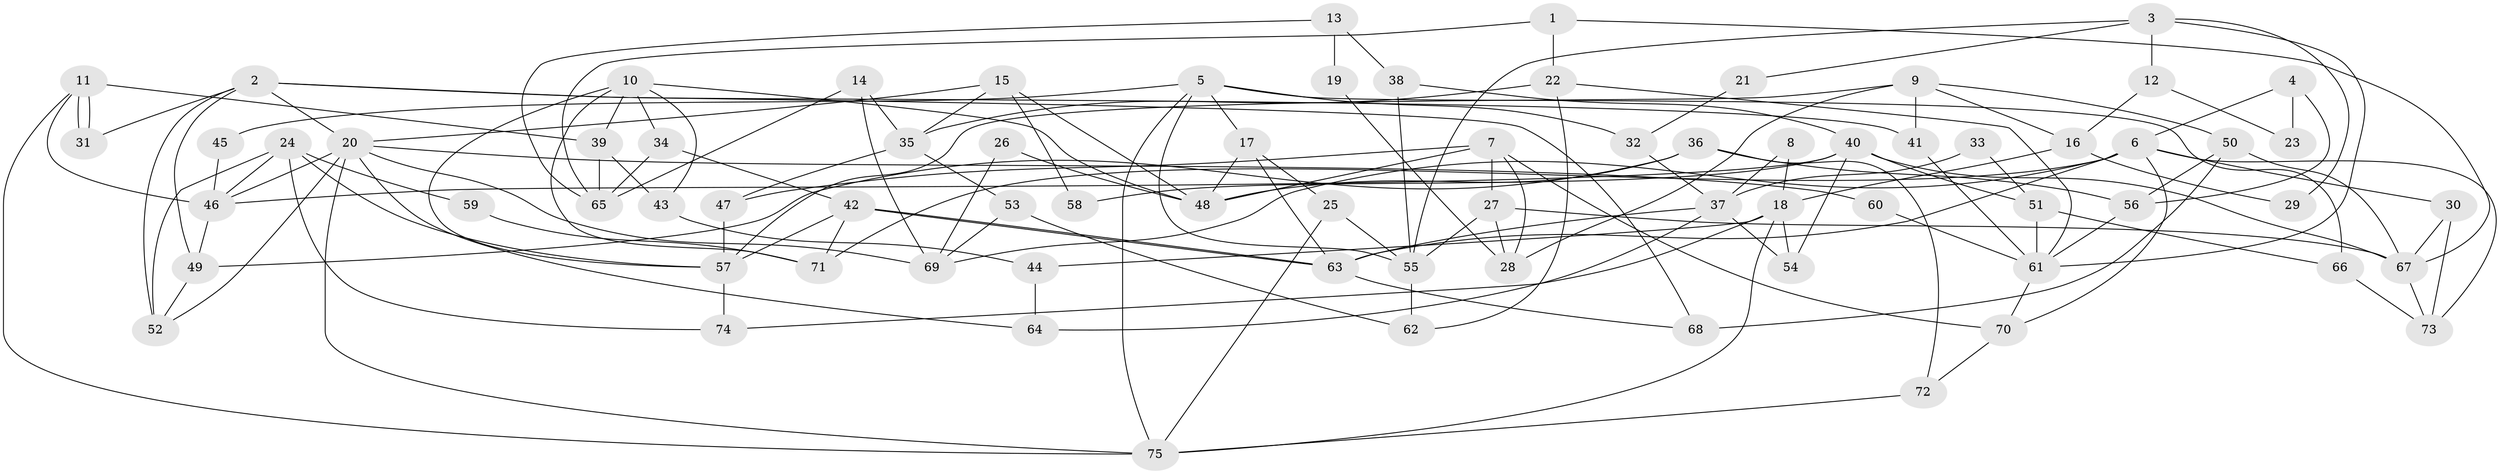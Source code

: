 // Generated by graph-tools (version 1.1) at 2025/26/03/09/25 03:26:16]
// undirected, 75 vertices, 150 edges
graph export_dot {
graph [start="1"]
  node [color=gray90,style=filled];
  1;
  2;
  3;
  4;
  5;
  6;
  7;
  8;
  9;
  10;
  11;
  12;
  13;
  14;
  15;
  16;
  17;
  18;
  19;
  20;
  21;
  22;
  23;
  24;
  25;
  26;
  27;
  28;
  29;
  30;
  31;
  32;
  33;
  34;
  35;
  36;
  37;
  38;
  39;
  40;
  41;
  42;
  43;
  44;
  45;
  46;
  47;
  48;
  49;
  50;
  51;
  52;
  53;
  54;
  55;
  56;
  57;
  58;
  59;
  60;
  61;
  62;
  63;
  64;
  65;
  66;
  67;
  68;
  69;
  70;
  71;
  72;
  73;
  74;
  75;
  1 -- 67;
  1 -- 65;
  1 -- 22;
  2 -- 52;
  2 -- 68;
  2 -- 20;
  2 -- 31;
  2 -- 41;
  2 -- 49;
  3 -- 61;
  3 -- 55;
  3 -- 12;
  3 -- 21;
  3 -- 29;
  4 -- 56;
  4 -- 6;
  4 -- 23;
  5 -- 55;
  5 -- 75;
  5 -- 17;
  5 -- 32;
  5 -- 45;
  5 -- 66;
  6 -- 70;
  6 -- 63;
  6 -- 30;
  6 -- 69;
  6 -- 71;
  6 -- 73;
  7 -- 47;
  7 -- 48;
  7 -- 27;
  7 -- 28;
  7 -- 70;
  8 -- 37;
  8 -- 18;
  9 -- 57;
  9 -- 50;
  9 -- 16;
  9 -- 28;
  9 -- 41;
  10 -- 57;
  10 -- 34;
  10 -- 39;
  10 -- 43;
  10 -- 48;
  10 -- 71;
  11 -- 31;
  11 -- 31;
  11 -- 75;
  11 -- 39;
  11 -- 46;
  12 -- 16;
  12 -- 23;
  13 -- 65;
  13 -- 38;
  13 -- 19;
  14 -- 69;
  14 -- 35;
  14 -- 65;
  15 -- 35;
  15 -- 20;
  15 -- 48;
  15 -- 58;
  16 -- 18;
  16 -- 29;
  17 -- 48;
  17 -- 25;
  17 -- 63;
  18 -- 74;
  18 -- 44;
  18 -- 54;
  18 -- 75;
  19 -- 28;
  20 -- 75;
  20 -- 46;
  20 -- 52;
  20 -- 60;
  20 -- 64;
  20 -- 69;
  21 -- 32;
  22 -- 61;
  22 -- 35;
  22 -- 62;
  24 -- 52;
  24 -- 46;
  24 -- 57;
  24 -- 59;
  24 -- 74;
  25 -- 75;
  25 -- 55;
  26 -- 69;
  26 -- 48;
  27 -- 28;
  27 -- 55;
  27 -- 67;
  30 -- 67;
  30 -- 73;
  32 -- 37;
  33 -- 51;
  33 -- 37;
  34 -- 42;
  34 -- 65;
  35 -- 53;
  35 -- 47;
  36 -- 49;
  36 -- 48;
  36 -- 56;
  36 -- 72;
  37 -- 63;
  37 -- 54;
  37 -- 64;
  38 -- 40;
  38 -- 55;
  39 -- 43;
  39 -- 65;
  40 -- 67;
  40 -- 46;
  40 -- 51;
  40 -- 54;
  40 -- 58;
  41 -- 61;
  42 -- 71;
  42 -- 63;
  42 -- 63;
  42 -- 57;
  43 -- 44;
  44 -- 64;
  45 -- 46;
  46 -- 49;
  47 -- 57;
  49 -- 52;
  50 -- 56;
  50 -- 67;
  50 -- 68;
  51 -- 66;
  51 -- 61;
  53 -- 69;
  53 -- 62;
  55 -- 62;
  56 -- 61;
  57 -- 74;
  59 -- 71;
  60 -- 61;
  61 -- 70;
  63 -- 68;
  66 -- 73;
  67 -- 73;
  70 -- 72;
  72 -- 75;
}
